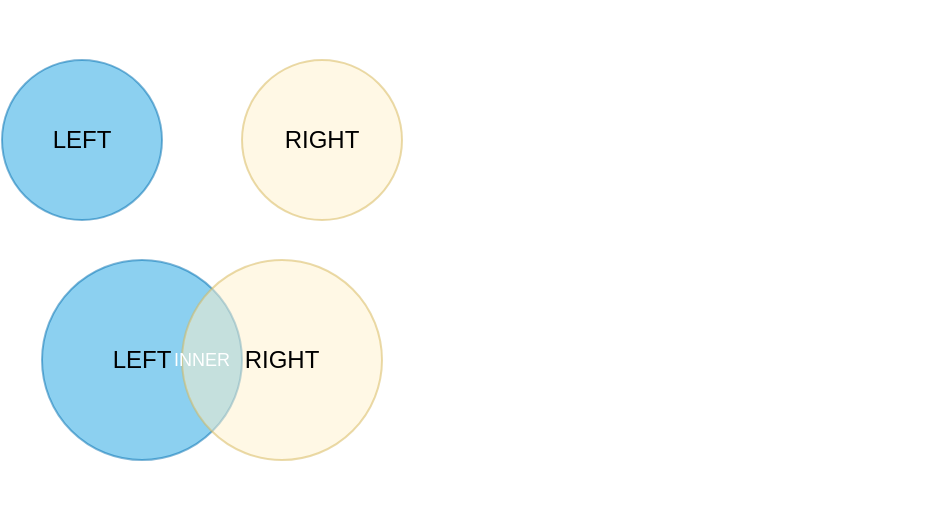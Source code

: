 <mxfile>
    <diagram id="EaNI7bdZGe-YyNRJ3pEJ" name="Page-1">
        <mxGraphModel dx="390" dy="441" grid="1" gridSize="10" guides="1" tooltips="1" connect="1" arrows="1" fold="1" page="1" pageScale="1" pageWidth="850" pageHeight="1100" math="0" shadow="0">
            <root>
                <mxCell id="0"/>
                <mxCell id="1" parent="0"/>
                <mxCell id="4" value="LEFT" style="ellipse;whiteSpace=wrap;html=1;aspect=fixed;fillColor=#1ba1e2;fontColor=#000000;strokeColor=#006EAF;opacity=50;" vertex="1" parent="1">
                    <mxGeometry x="20" y="50" width="80" height="80" as="geometry"/>
                </mxCell>
                <mxCell id="5" value="RIGHT" style="ellipse;whiteSpace=wrap;html=1;aspect=fixed;fillColor=#fff2cc;strokeColor=#d6b656;opacity=50;fontColor=#000000;" vertex="1" parent="1">
                    <mxGeometry x="140" y="50" width="80" height="80" as="geometry"/>
                </mxCell>
                <mxCell id="7" value="&lt;h1&gt;LEFT E RIGHT&lt;/h1&gt;&lt;div&gt;Ao selecionar uma tabela para uma&amp;nbsp; relação inicial (select * from TABELA) entenda essa como a tabela da esquerda (left). A tabela a ser associada (JOIN TABELA), será a da direita (RIGHT)&lt;/div&gt;" style="text;html=1;strokeColor=none;fillColor=none;spacing=5;spacingTop=-20;whiteSpace=wrap;overflow=hidden;rounded=0;fontSize=11;fontColor=#FFFFFF;opacity=50;" vertex="1" parent="1">
                    <mxGeometry x="260" y="30" width="230" height="120" as="geometry"/>
                </mxCell>
                <mxCell id="8" value="LEFT" style="ellipse;whiteSpace=wrap;html=1;aspect=fixed;fillColor=#1ba1e2;fontColor=#000000;strokeColor=#006EAF;opacity=50;" vertex="1" parent="1">
                    <mxGeometry x="40" y="150" width="100" height="100" as="geometry"/>
                </mxCell>
                <mxCell id="9" value="RIGHT" style="ellipse;whiteSpace=wrap;html=1;aspect=fixed;fillColor=#fff2cc;strokeColor=#d6b656;opacity=50;fontColor=#000000;" vertex="1" parent="1">
                    <mxGeometry x="110" y="150" width="100" height="100" as="geometry"/>
                </mxCell>
                <mxCell id="12" value="INNER" style="text;strokeColor=none;align=center;fillColor=none;html=1;verticalAlign=middle;whiteSpace=wrap;rounded=0;fontSize=9;fontColor=#FFFFFF;opacity=50;" vertex="1" parent="1">
                    <mxGeometry x="90" y="185" width="60" height="30" as="geometry"/>
                </mxCell>
                <mxCell id="13" value="&lt;h1&gt;&lt;span style=&quot;background-color: initial;&quot;&gt;INNER JOIN&lt;/span&gt;&lt;/h1&gt;&lt;h1&gt;&lt;span style=&quot;background-color: initial; font-size: 9px; font-weight: normal;&quot;&gt;Lorem ipsum dolor sit amet, consectetur adipisicing elit, sed do eiusmod tempor incididunt ut labore et dolore magna aliqua.&lt;/span&gt;&lt;br&gt;&lt;/h1&gt;" style="text;html=1;strokeColor=none;fillColor=none;spacing=5;spacingTop=-20;whiteSpace=wrap;overflow=hidden;rounded=0;fontSize=9;fontColor=#FFFFFF;opacity=50;" vertex="1" parent="1">
                    <mxGeometry x="260" y="160" width="190" height="120" as="geometry"/>
                </mxCell>
            </root>
        </mxGraphModel>
    </diagram>
</mxfile>